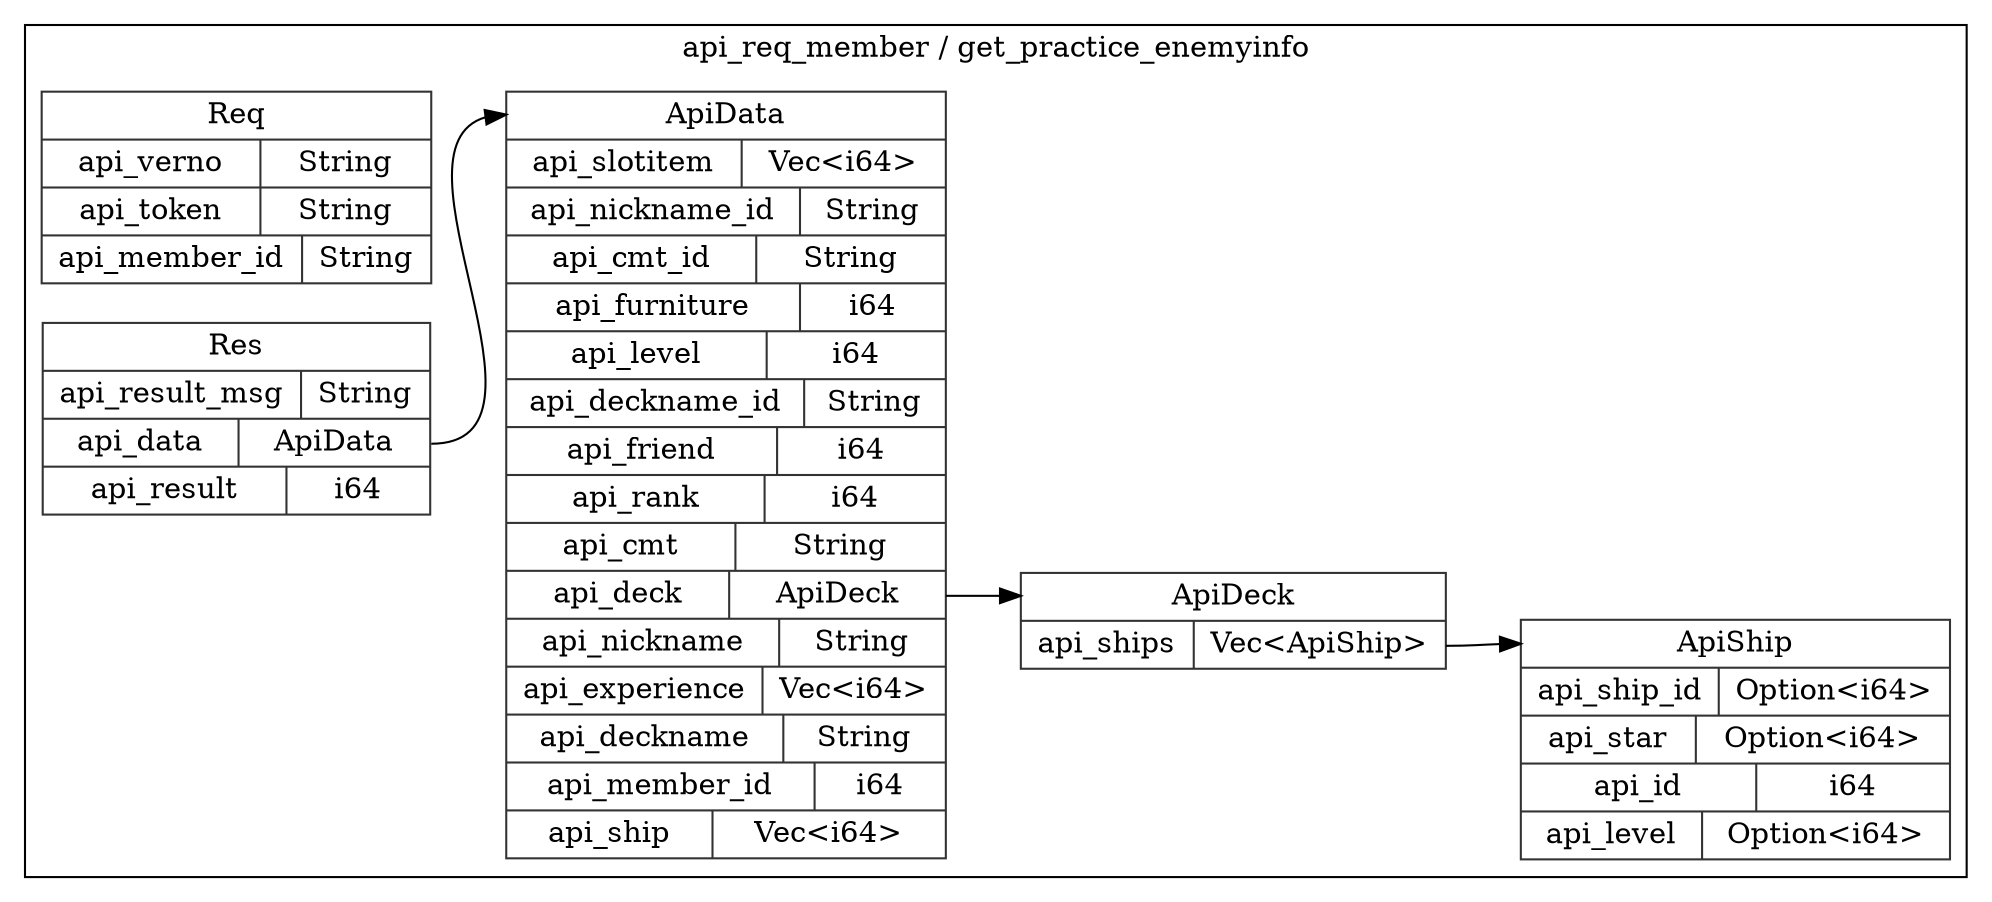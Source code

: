 digraph {
  rankdir=LR;
  subgraph cluster_0 {
    label="api_req_member / get_practice_enemyinfo";
    node [style="filled", color=white, style="solid", color=gray20];
    api_req_member__get_practice_enemyinfo__Req [label="<Req> Req  | { api_verno | <api_verno> String } | { api_token | <api_token> String } | { api_member_id | <api_member_id> String }", shape=record];
    api_req_member__get_practice_enemyinfo__Res [label="<Res> Res  | { api_result_msg | <api_result_msg> String } | { api_data | <api_data> ApiData } | { api_result | <api_result> i64 }", shape=record];
    api_req_member__get_practice_enemyinfo__ApiData;
    api_req_member__get_practice_enemyinfo__Res:api_data:e -> api_req_member__get_practice_enemyinfo__ApiData:ApiData:w;
    api_req_member__get_practice_enemyinfo__ApiData [label="<ApiData> ApiData  | { api_slotitem | <api_slotitem> Vec\<i64\> } | { api_nickname_id | <api_nickname_id> String } | { api_cmt_id | <api_cmt_id> String } | { api_furniture | <api_furniture> i64 } | { api_level | <api_level> i64 } | { api_deckname_id | <api_deckname_id> String } | { api_friend | <api_friend> i64 } | { api_rank | <api_rank> i64 } | { api_cmt | <api_cmt> String } | { api_deck | <api_deck> ApiDeck } | { api_nickname | <api_nickname> String } | { api_experience | <api_experience> Vec\<i64\> } | { api_deckname | <api_deckname> String } | { api_member_id | <api_member_id> i64 } | { api_ship | <api_ship> Vec\<i64\> }", shape=record];
    api_req_member__get_practice_enemyinfo__ApiDeck;
    api_req_member__get_practice_enemyinfo__ApiData:api_deck:e -> api_req_member__get_practice_enemyinfo__ApiDeck:ApiDeck:w;
    api_req_member__get_practice_enemyinfo__ApiDeck [label="<ApiDeck> ApiDeck  | { api_ships | <api_ships> Vec\<ApiShip\> }", shape=record];
    api_req_member__get_practice_enemyinfo__ApiShip;
    api_req_member__get_practice_enemyinfo__ApiDeck:api_ships:e -> api_req_member__get_practice_enemyinfo__ApiShip:ApiShip:w;
    api_req_member__get_practice_enemyinfo__ApiShip [label="<ApiShip> ApiShip  | { api_ship_id | <api_ship_id> Option\<i64\> } | { api_star | <api_star> Option\<i64\> } | { api_id | <api_id> i64 } | { api_level | <api_level> Option\<i64\> }", shape=record];
  }
}
